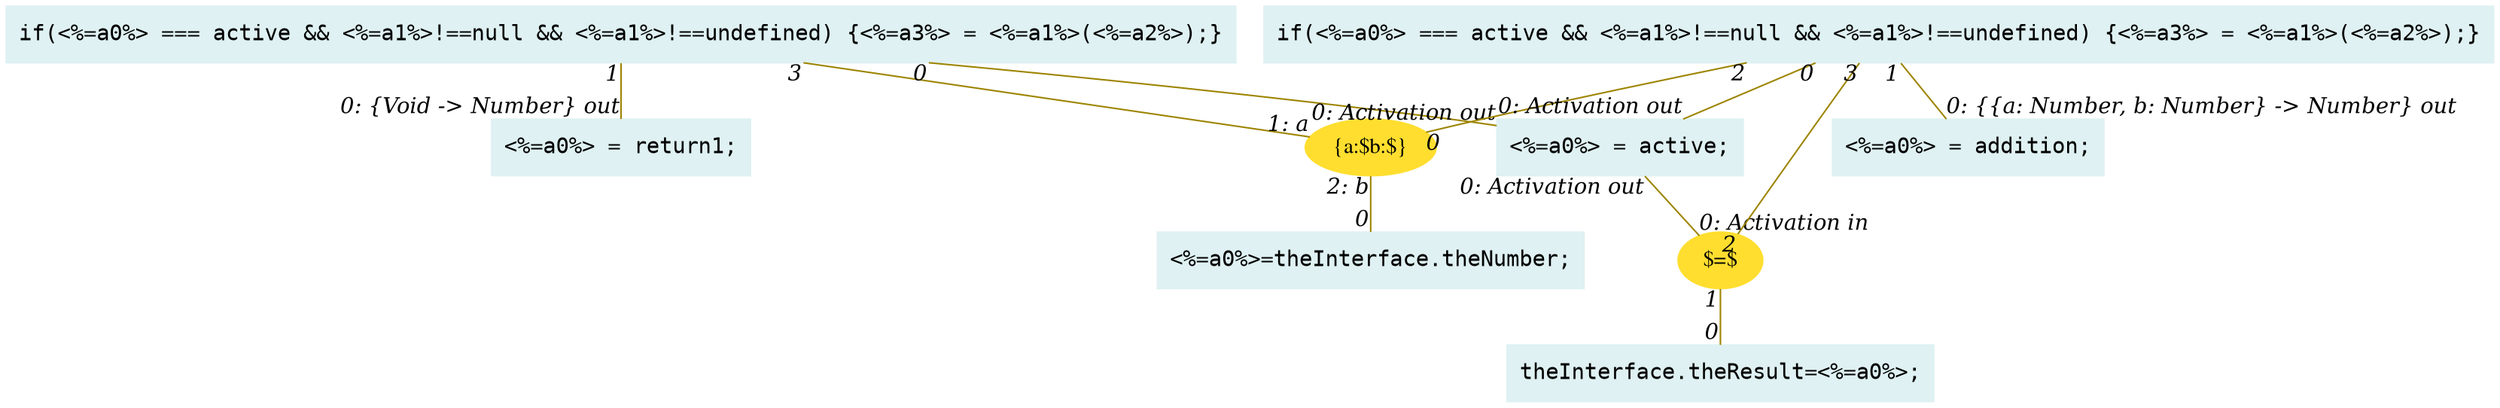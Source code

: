 digraph g{node_379 [shape="box", style="filled", color="#dff1f2", fontname="Courier", label="<%=a0%>=theInterface.theNumber;
" ]
node_381 [shape="box", style="filled", color="#dff1f2", fontname="Courier", label="theInterface.theResult=<%=a0%>;
" ]
node_423 [shape="ellipse", style="filled", color="#ffde2f", fontname="Times", label="{a:$b:$}" ]
node_436 [shape="ellipse", style="filled", color="#ffde2f", fontname="Times", label="$=$" ]
node_450 [shape="box", style="filled", color="#dff1f2", fontname="Courier", label="<%=a0%> = active;
" ]
node_457 [shape="box", style="filled", color="#dff1f2", fontname="Courier", label="<%=a0%> = return1;
" ]
node_459 [shape="box", style="filled", color="#dff1f2", fontname="Courier", label="<%=a0%> = addition;
" ]
node_461 [shape="box", style="filled", color="#dff1f2", fontname="Courier", label="if(<%=a0%> === active && <%=a1%>!==null && <%=a1%>!==undefined) {<%=a3%> = <%=a1%>(<%=a2%>);}
" ]
node_465 [shape="box", style="filled", color="#dff1f2", fontname="Courier", label="if(<%=a0%> === active && <%=a1%>!==null && <%=a1%>!==undefined) {<%=a3%> = <%=a1%>(<%=a2%>);}
" ]
node_450 -> node_436 [dir=none, arrowHead=none, fontname="Times-Italic", arrowsize=1, color="#9d8400", label="",  headlabel="0: Activation in", taillabel="0: Activation out" ]
node_461 -> node_450 [dir=none, arrowHead=none, fontname="Times-Italic", arrowsize=1, color="#9d8400", label="",  headlabel="0: Activation out", taillabel="0" ]
node_461 -> node_457 [dir=none, arrowHead=none, fontname="Times-Italic", arrowsize=1, color="#9d8400", label="",  headlabel="0: {Void -> Number} out", taillabel="1" ]
node_461 -> node_423 [dir=none, arrowHead=none, fontname="Times-Italic", arrowsize=1, color="#9d8400", label="",  headlabel="1: a", taillabel="3" ]
node_465 -> node_450 [dir=none, arrowHead=none, fontname="Times-Italic", arrowsize=1, color="#9d8400", label="",  headlabel="0: Activation out", taillabel="0" ]
node_465 -> node_459 [dir=none, arrowHead=none, fontname="Times-Italic", arrowsize=1, color="#9d8400", label="",  headlabel="0: {{a: Number, b: Number} -> Number} out", taillabel="1" ]
node_465 -> node_423 [dir=none, arrowHead=none, fontname="Times-Italic", arrowsize=1, color="#9d8400", label="",  headlabel="0", taillabel="2" ]
node_465 -> node_436 [dir=none, arrowHead=none, fontname="Times-Italic", arrowsize=1, color="#9d8400", label="",  headlabel="2", taillabel="3" ]
node_423 -> node_379 [dir=none, arrowHead=none, fontname="Times-Italic", arrowsize=1, color="#9d8400", label="",  headlabel="0", taillabel="2: b" ]
node_436 -> node_381 [dir=none, arrowHead=none, fontname="Times-Italic", arrowsize=1, color="#9d8400", label="",  headlabel="0", taillabel="1" ]
}